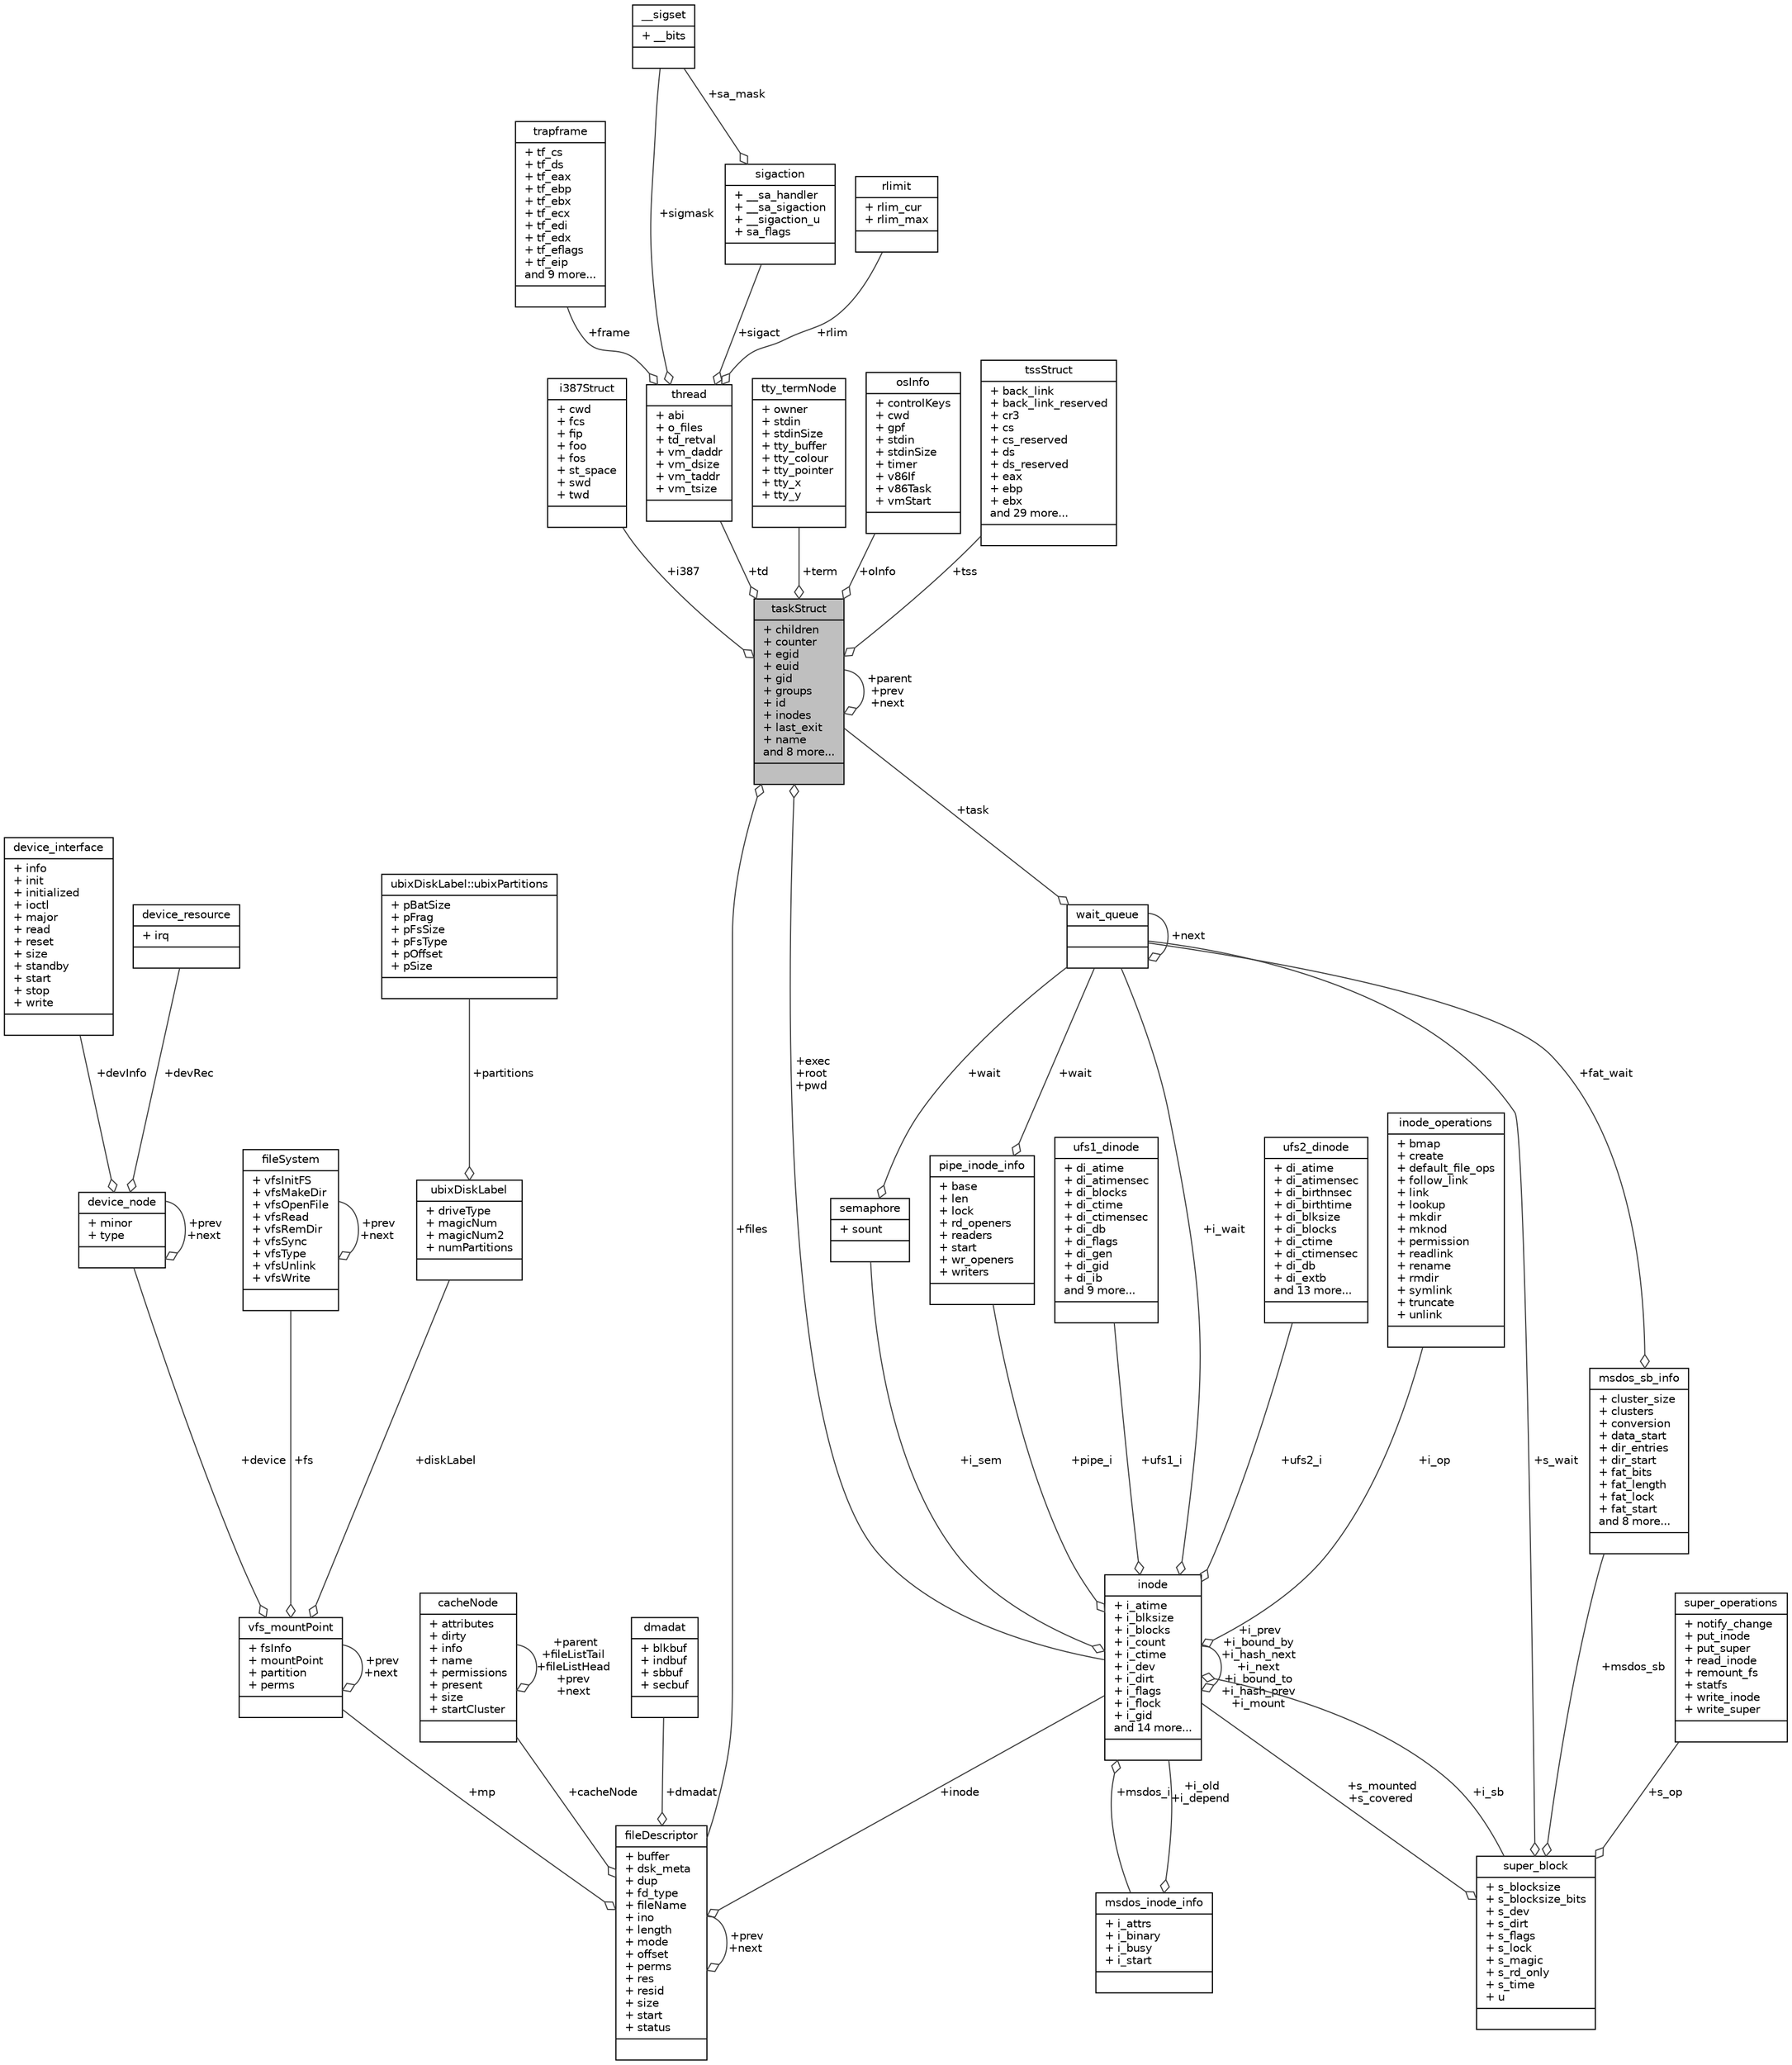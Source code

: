 digraph "taskStruct"
{
 // LATEX_PDF_SIZE
  edge [fontname="Helvetica",fontsize="10",labelfontname="Helvetica",labelfontsize="10"];
  node [fontname="Helvetica",fontsize="10",shape=record];
  Node1 [label="{taskStruct\n|+ children\l+ counter\l+ egid\l+ euid\l+ gid\l+ groups\l+ id\l+ inodes\l+ last_exit\l+ name\land 8 more...\l|}",height=0.2,width=0.4,color="black", fillcolor="grey75", style="filled", fontcolor="black",tooltip=" "];
  Node2 -> Node1 [color="grey25",fontsize="10",style="solid",label=" +exec\n+root\n+pwd" ,arrowhead="odiamond",fontname="Helvetica"];
  Node2 [label="{inode\n|+ i_atime\l+ i_blksize\l+ i_blocks\l+ i_count\l+ i_ctime\l+ i_dev\l+ i_dirt\l+ i_flags\l+ i_flock\l+ i_gid\land 14 more...\l|}",height=0.2,width=0.4,color="black", fillcolor="white", style="filled",URL="$structinode.html",tooltip=" "];
  Node3 -> Node2 [color="grey25",fontsize="10",style="solid",label=" +msdos_i" ,arrowhead="odiamond",fontname="Helvetica"];
  Node3 [label="{msdos_inode_info\n|+ i_attrs\l+ i_binary\l+ i_busy\l+ i_start\l|}",height=0.2,width=0.4,color="black", fillcolor="white", style="filled",URL="$structmsdos__inode__info.html",tooltip=" "];
  Node2 -> Node3 [color="grey25",fontsize="10",style="solid",label=" +i_old\n+i_depend" ,arrowhead="odiamond",fontname="Helvetica"];
  Node4 -> Node2 [color="grey25",fontsize="10",style="solid",label=" +i_sb" ,arrowhead="odiamond",fontname="Helvetica"];
  Node4 [label="{super_block\n|+ s_blocksize\l+ s_blocksize_bits\l+ s_dev\l+ s_dirt\l+ s_flags\l+ s_lock\l+ s_magic\l+ s_rd_only\l+ s_time\l+ u\l|}",height=0.2,width=0.4,color="black", fillcolor="white", style="filled",URL="$structsuper__block.html",tooltip=" "];
  Node5 -> Node4 [color="grey25",fontsize="10",style="solid",label=" +msdos_sb" ,arrowhead="odiamond",fontname="Helvetica"];
  Node5 [label="{msdos_sb_info\n|+ cluster_size\l+ clusters\l+ conversion\l+ data_start\l+ dir_entries\l+ dir_start\l+ fat_bits\l+ fat_length\l+ fat_lock\l+ fat_start\land 8 more...\l|}",height=0.2,width=0.4,color="black", fillcolor="white", style="filled",URL="$structmsdos__sb__info.html",tooltip=" "];
  Node6 -> Node5 [color="grey25",fontsize="10",style="solid",label=" +fat_wait" ,arrowhead="odiamond",fontname="Helvetica"];
  Node6 [label="{wait_queue\n||}",height=0.2,width=0.4,color="black", fillcolor="white", style="filled",URL="$structwait__queue.html",tooltip=" "];
  Node1 -> Node6 [color="grey25",fontsize="10",style="solid",label=" +task" ,arrowhead="odiamond",fontname="Helvetica"];
  Node6 -> Node6 [color="grey25",fontsize="10",style="solid",label=" +next" ,arrowhead="odiamond",fontname="Helvetica"];
  Node2 -> Node4 [color="grey25",fontsize="10",style="solid",label=" +s_mounted\n+s_covered" ,arrowhead="odiamond",fontname="Helvetica"];
  Node6 -> Node4 [color="grey25",fontsize="10",style="solid",label=" +s_wait" ,arrowhead="odiamond",fontname="Helvetica"];
  Node7 -> Node4 [color="grey25",fontsize="10",style="solid",label=" +s_op" ,arrowhead="odiamond",fontname="Helvetica"];
  Node7 [label="{super_operations\n|+ notify_change\l+ put_inode\l+ put_super\l+ read_inode\l+ remount_fs\l+ statfs\l+ write_inode\l+ write_super\l|}",height=0.2,width=0.4,color="black", fillcolor="white", style="filled",URL="$structsuper__operations.html",tooltip=" "];
  Node2 -> Node2 [color="grey25",fontsize="10",style="solid",label=" +i_prev\n+i_bound_by\n+i_hash_next\n+i_next\n+i_bound_to\n+i_hash_prev\n+i_mount" ,arrowhead="odiamond",fontname="Helvetica"];
  Node8 -> Node2 [color="grey25",fontsize="10",style="solid",label=" +i_sem" ,arrowhead="odiamond",fontname="Helvetica"];
  Node8 [label="{semaphore\n|+ sount\l|}",height=0.2,width=0.4,color="black", fillcolor="white", style="filled",URL="$structsemaphore.html",tooltip=" "];
  Node6 -> Node8 [color="grey25",fontsize="10",style="solid",label=" +wait" ,arrowhead="odiamond",fontname="Helvetica"];
  Node9 -> Node2 [color="grey25",fontsize="10",style="solid",label=" +pipe_i" ,arrowhead="odiamond",fontname="Helvetica"];
  Node9 [label="{pipe_inode_info\n|+ base\l+ len\l+ lock\l+ rd_openers\l+ readers\l+ start\l+ wr_openers\l+ writers\l|}",height=0.2,width=0.4,color="black", fillcolor="white", style="filled",URL="$structpipe__inode__info.html",tooltip=" "];
  Node6 -> Node9 [color="grey25",fontsize="10",style="solid",label=" +wait" ,arrowhead="odiamond",fontname="Helvetica"];
  Node10 -> Node2 [color="grey25",fontsize="10",style="solid",label=" +ufs2_i" ,arrowhead="odiamond",fontname="Helvetica"];
  Node10 [label="{ufs2_dinode\n|+ di_atime\l+ di_atimensec\l+ di_birthnsec\l+ di_birthtime\l+ di_blksize\l+ di_blocks\l+ di_ctime\l+ di_ctimensec\l+ di_db\l+ di_extb\land 13 more...\l|}",height=0.2,width=0.4,color="black", fillcolor="white", style="filled",URL="$structufs2__dinode.html",tooltip=" "];
  Node6 -> Node2 [color="grey25",fontsize="10",style="solid",label=" +i_wait" ,arrowhead="odiamond",fontname="Helvetica"];
  Node11 -> Node2 [color="grey25",fontsize="10",style="solid",label=" +i_op" ,arrowhead="odiamond",fontname="Helvetica"];
  Node11 [label="{inode_operations\n|+ bmap\l+ create\l+ default_file_ops\l+ follow_link\l+ link\l+ lookup\l+ mkdir\l+ mknod\l+ permission\l+ readlink\l+ rename\l+ rmdir\l+ symlink\l+ truncate\l+ unlink\l|}",height=0.2,width=0.4,color="black", fillcolor="white", style="filled",URL="$structinode__operations.html",tooltip=" "];
  Node12 -> Node2 [color="grey25",fontsize="10",style="solid",label=" +ufs1_i" ,arrowhead="odiamond",fontname="Helvetica"];
  Node12 [label="{ufs1_dinode\n|+ di_atime\l+ di_atimensec\l+ di_blocks\l+ di_ctime\l+ di_ctimensec\l+ di_db\l+ di_flags\l+ di_gen\l+ di_gid\l+ di_ib\land 9 more...\l|}",height=0.2,width=0.4,color="black", fillcolor="white", style="filled",URL="$structufs1__dinode.html",tooltip=" "];
  Node1 -> Node1 [color="grey25",fontsize="10",style="solid",label=" +parent\n+prev\n+next" ,arrowhead="odiamond",fontname="Helvetica"];
  Node13 -> Node1 [color="grey25",fontsize="10",style="solid",label=" +i387" ,arrowhead="odiamond",fontname="Helvetica"];
  Node13 [label="{i387Struct\n|+ cwd\l+ fcs\l+ fip\l+ foo\l+ fos\l+ st_space\l+ swd\l+ twd\l|}",height=0.2,width=0.4,color="black", fillcolor="white", style="filled",URL="$structi387Struct.html",tooltip=" "];
  Node14 -> Node1 [color="grey25",fontsize="10",style="solid",label=" +td" ,arrowhead="odiamond",fontname="Helvetica"];
  Node14 [label="{thread\n|+ abi\l+ o_files\l+ td_retval\l+ vm_daddr\l+ vm_dsize\l+ vm_taddr\l+ vm_tsize\l|}",height=0.2,width=0.4,color="black", fillcolor="white", style="filled",URL="$structthread.html",tooltip=" "];
  Node15 -> Node14 [color="grey25",fontsize="10",style="solid",label=" +frame" ,arrowhead="odiamond",fontname="Helvetica"];
  Node15 [label="{trapframe\n|+ tf_cs\l+ tf_ds\l+ tf_eax\l+ tf_ebp\l+ tf_ebx\l+ tf_ecx\l+ tf_edi\l+ tf_edx\l+ tf_eflags\l+ tf_eip\land 9 more...\l|}",height=0.2,width=0.4,color="black", fillcolor="white", style="filled",URL="$structtrapframe.html",tooltip=" "];
  Node16 -> Node14 [color="grey25",fontsize="10",style="solid",label=" +sigmask" ,arrowhead="odiamond",fontname="Helvetica"];
  Node16 [label="{__sigset\n|+ __bits\l|}",height=0.2,width=0.4,color="black", fillcolor="white", style="filled",URL="$struct____sigset.html",tooltip=" "];
  Node17 -> Node14 [color="grey25",fontsize="10",style="solid",label=" +rlim" ,arrowhead="odiamond",fontname="Helvetica"];
  Node17 [label="{rlimit\n|+ rlim_cur\l+ rlim_max\l|}",height=0.2,width=0.4,color="black", fillcolor="white", style="filled",URL="$structrlimit.html",tooltip=" "];
  Node18 -> Node14 [color="grey25",fontsize="10",style="solid",label=" +sigact" ,arrowhead="odiamond",fontname="Helvetica"];
  Node18 [label="{sigaction\n|+ __sa_handler\l+ __sa_sigaction\l+ __sigaction_u\l+ sa_flags\l|}",height=0.2,width=0.4,color="black", fillcolor="white", style="filled",URL="$structsigaction.html",tooltip=" "];
  Node16 -> Node18 [color="grey25",fontsize="10",style="solid",label=" +sa_mask" ,arrowhead="odiamond",fontname="Helvetica"];
  Node19 -> Node1 [color="grey25",fontsize="10",style="solid",label=" +files" ,arrowhead="odiamond",fontname="Helvetica"];
  Node19 [label="{fileDescriptor\n|+ buffer\l+ dsk_meta\l+ dup\l+ fd_type\l+ fileName\l+ ino\l+ length\l+ mode\l+ offset\l+ perms\l+ res\l+ resid\l+ size\l+ start\l+ status\l|}",height=0.2,width=0.4,color="black", fillcolor="white", style="filled",URL="$structfileDescriptor.html",tooltip=" "];
  Node2 -> Node19 [color="grey25",fontsize="10",style="solid",label=" +inode" ,arrowhead="odiamond",fontname="Helvetica"];
  Node20 -> Node19 [color="grey25",fontsize="10",style="solid",label=" +cacheNode" ,arrowhead="odiamond",fontname="Helvetica"];
  Node20 [label="{cacheNode\n|+ attributes\l+ dirty\l+ info\l+ name\l+ permissions\l+ present\l+ size\l+ startCluster\l|}",height=0.2,width=0.4,color="black", fillcolor="white", style="filled",URL="$structcacheNode.html",tooltip=" "];
  Node20 -> Node20 [color="grey25",fontsize="10",style="solid",label=" +parent\n+fileListTail\n+fileListHead\n+prev\n+next" ,arrowhead="odiamond",fontname="Helvetica"];
  Node19 -> Node19 [color="grey25",fontsize="10",style="solid",label=" +prev\n+next" ,arrowhead="odiamond",fontname="Helvetica"];
  Node21 -> Node19 [color="grey25",fontsize="10",style="solid",label=" +dmadat" ,arrowhead="odiamond",fontname="Helvetica"];
  Node21 [label="{dmadat\n|+ blkbuf\l+ indbuf\l+ sbbuf\l+ secbuf\l|}",height=0.2,width=0.4,color="black", fillcolor="white", style="filled",URL="$structdmadat.html",tooltip=" "];
  Node22 -> Node19 [color="grey25",fontsize="10",style="solid",label=" +mp" ,arrowhead="odiamond",fontname="Helvetica"];
  Node22 [label="{vfs_mountPoint\n|+ fsInfo\l+ mountPoint\l+ partition\l+ perms\l|}",height=0.2,width=0.4,color="black", fillcolor="white", style="filled",URL="$structvfs__mountPoint.html",tooltip=" "];
  Node23 -> Node22 [color="grey25",fontsize="10",style="solid",label=" +diskLabel" ,arrowhead="odiamond",fontname="Helvetica"];
  Node23 [label="{ubixDiskLabel\n|+ driveType\l+ magicNum\l+ magicNum2\l+ numPartitions\l|}",height=0.2,width=0.4,color="black", fillcolor="white", style="filled",URL="$structubixDiskLabel.html",tooltip=" "];
  Node24 -> Node23 [color="grey25",fontsize="10",style="solid",label=" +partitions" ,arrowhead="odiamond",fontname="Helvetica"];
  Node24 [label="{ubixDiskLabel::ubixPartitions\n|+ pBatSize\l+ pFrag\l+ pFsSize\l+ pFsType\l+ pOffset\l+ pSize\l|}",height=0.2,width=0.4,color="black", fillcolor="white", style="filled",URL="$structubixDiskLabel_1_1ubixPartitions.html",tooltip=" "];
  Node25 -> Node22 [color="grey25",fontsize="10",style="solid",label=" +device" ,arrowhead="odiamond",fontname="Helvetica"];
  Node25 [label="{device_node\n|+ minor\l+ type\l|}",height=0.2,width=0.4,color="black", fillcolor="white", style="filled",URL="$structdevice__node.html",tooltip=" "];
  Node26 -> Node25 [color="grey25",fontsize="10",style="solid",label=" +devRec" ,arrowhead="odiamond",fontname="Helvetica"];
  Node26 [label="{device_resource\n|+ irq\l|}",height=0.2,width=0.4,color="black", fillcolor="white", style="filled",URL="$structdevice__resource.html",tooltip=" "];
  Node27 -> Node25 [color="grey25",fontsize="10",style="solid",label=" +devInfo" ,arrowhead="odiamond",fontname="Helvetica"];
  Node27 [label="{device_interface\n|+ info\l+ init\l+ initialized\l+ ioctl\l+ major\l+ read\l+ reset\l+ size\l+ standby\l+ start\l+ stop\l+ write\l|}",height=0.2,width=0.4,color="black", fillcolor="white", style="filled",URL="$structdevice__interface.html",tooltip=" "];
  Node25 -> Node25 [color="grey25",fontsize="10",style="solid",label=" +prev\n+next" ,arrowhead="odiamond",fontname="Helvetica"];
  Node28 -> Node22 [color="grey25",fontsize="10",style="solid",label=" +fs" ,arrowhead="odiamond",fontname="Helvetica"];
  Node28 [label="{fileSystem\n|+ vfsInitFS\l+ vfsMakeDir\l+ vfsOpenFile\l+ vfsRead\l+ vfsRemDir\l+ vfsSync\l+ vfsType\l+ vfsUnlink\l+ vfsWrite\l|}",height=0.2,width=0.4,color="black", fillcolor="white", style="filled",URL="$structfileSystem.html",tooltip="filesSystem Structure"];
  Node28 -> Node28 [color="grey25",fontsize="10",style="solid",label=" +prev\n+next" ,arrowhead="odiamond",fontname="Helvetica"];
  Node22 -> Node22 [color="grey25",fontsize="10",style="solid",label=" +prev\n+next" ,arrowhead="odiamond",fontname="Helvetica"];
  Node29 -> Node1 [color="grey25",fontsize="10",style="solid",label=" +term" ,arrowhead="odiamond",fontname="Helvetica"];
  Node29 [label="{tty_termNode\n|+ owner\l+ stdin\l+ stdinSize\l+ tty_buffer\l+ tty_colour\l+ tty_pointer\l+ tty_x\l+ tty_y\l|}",height=0.2,width=0.4,color="black", fillcolor="white", style="filled",URL="$structtty__termNode.html",tooltip=" "];
  Node30 -> Node1 [color="grey25",fontsize="10",style="solid",label=" +oInfo" ,arrowhead="odiamond",fontname="Helvetica"];
  Node30 [label="{osInfo\n|+ controlKeys\l+ cwd\l+ gpf\l+ stdin\l+ stdinSize\l+ timer\l+ v86If\l+ v86Task\l+ vmStart\l|}",height=0.2,width=0.4,color="black", fillcolor="white", style="filled",URL="$structosInfo.html",tooltip=" "];
  Node31 -> Node1 [color="grey25",fontsize="10",style="solid",label=" +tss" ,arrowhead="odiamond",fontname="Helvetica"];
  Node31 [label="{tssStruct\n|+ back_link\l+ back_link_reserved\l+ cr3\l+ cs\l+ cs_reserved\l+ ds\l+ ds_reserved\l+ eax\l+ ebp\l+ ebx\land 29 more...\l|}",height=0.2,width=0.4,color="black", fillcolor="white", style="filled",URL="$structtssStruct.html",tooltip=" "];
}
